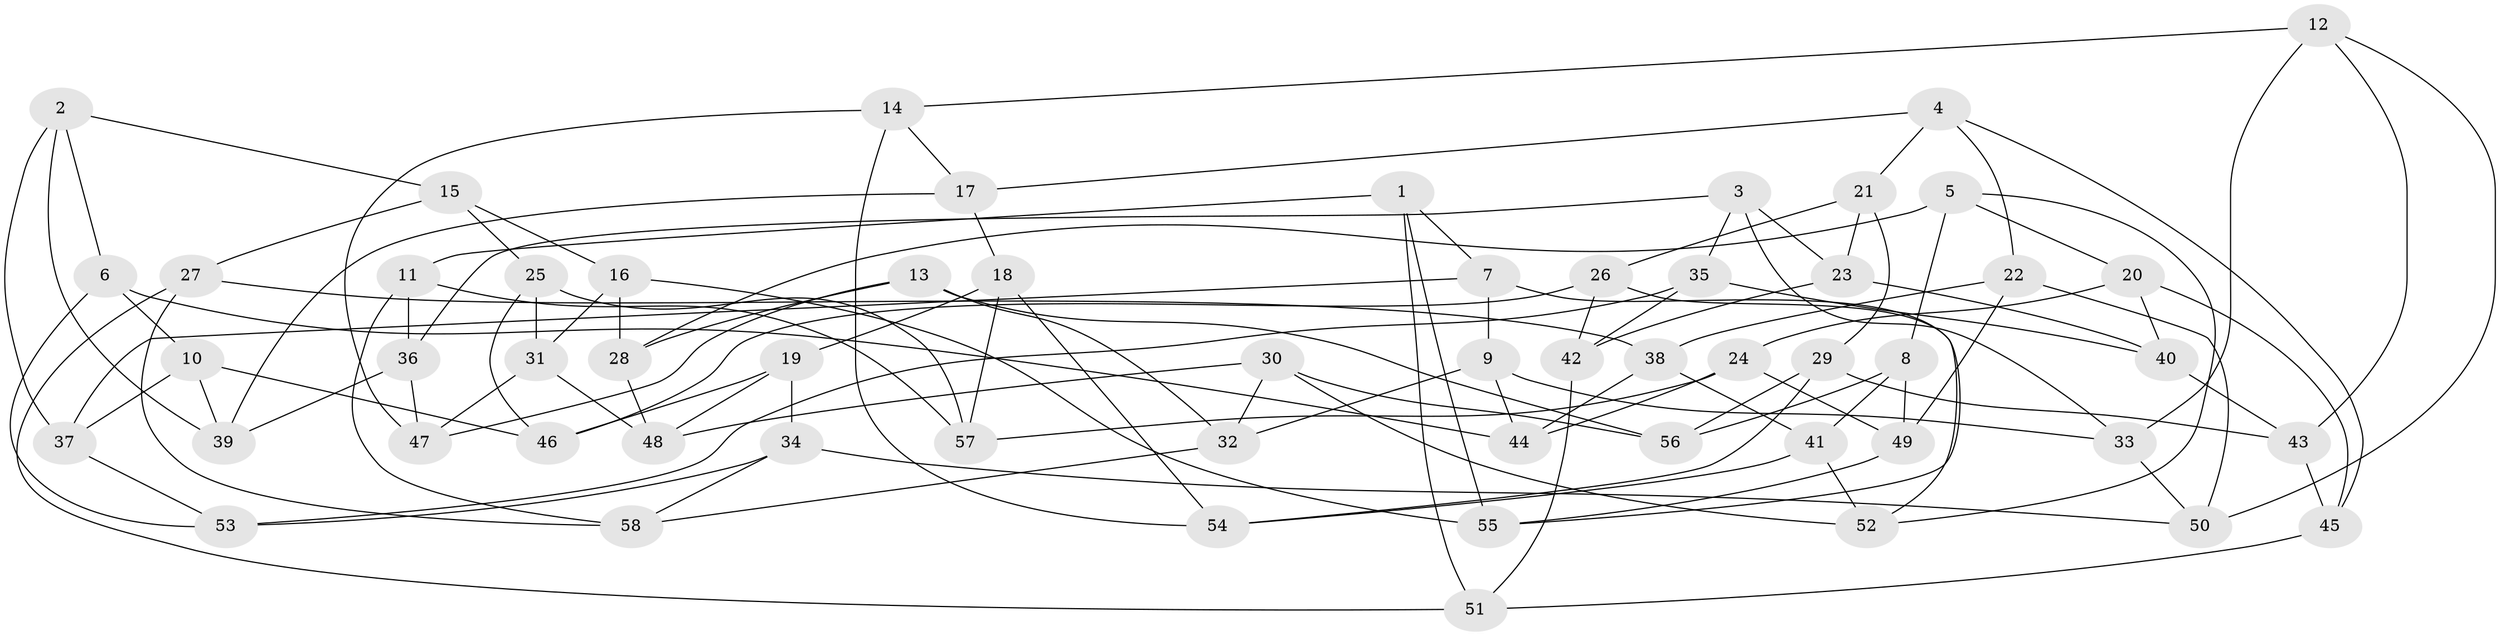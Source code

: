 // coarse degree distribution, {6: 0.375, 4: 0.525, 5: 0.075, 3: 0.025}
// Generated by graph-tools (version 1.1) at 2025/24/03/03/25 07:24:23]
// undirected, 58 vertices, 116 edges
graph export_dot {
graph [start="1"]
  node [color=gray90,style=filled];
  1;
  2;
  3;
  4;
  5;
  6;
  7;
  8;
  9;
  10;
  11;
  12;
  13;
  14;
  15;
  16;
  17;
  18;
  19;
  20;
  21;
  22;
  23;
  24;
  25;
  26;
  27;
  28;
  29;
  30;
  31;
  32;
  33;
  34;
  35;
  36;
  37;
  38;
  39;
  40;
  41;
  42;
  43;
  44;
  45;
  46;
  47;
  48;
  49;
  50;
  51;
  52;
  53;
  54;
  55;
  56;
  57;
  58;
  1 -- 7;
  1 -- 51;
  1 -- 55;
  1 -- 11;
  2 -- 37;
  2 -- 39;
  2 -- 6;
  2 -- 15;
  3 -- 35;
  3 -- 33;
  3 -- 23;
  3 -- 36;
  4 -- 45;
  4 -- 22;
  4 -- 21;
  4 -- 17;
  5 -- 8;
  5 -- 28;
  5 -- 20;
  5 -- 52;
  6 -- 53;
  6 -- 44;
  6 -- 10;
  7 -- 9;
  7 -- 37;
  7 -- 52;
  8 -- 41;
  8 -- 49;
  8 -- 56;
  9 -- 33;
  9 -- 32;
  9 -- 44;
  10 -- 37;
  10 -- 39;
  10 -- 46;
  11 -- 36;
  11 -- 57;
  11 -- 58;
  12 -- 33;
  12 -- 43;
  12 -- 14;
  12 -- 50;
  13 -- 28;
  13 -- 47;
  13 -- 56;
  13 -- 32;
  14 -- 47;
  14 -- 17;
  14 -- 54;
  15 -- 16;
  15 -- 25;
  15 -- 27;
  16 -- 31;
  16 -- 55;
  16 -- 28;
  17 -- 39;
  17 -- 18;
  18 -- 19;
  18 -- 54;
  18 -- 57;
  19 -- 34;
  19 -- 48;
  19 -- 46;
  20 -- 24;
  20 -- 45;
  20 -- 40;
  21 -- 29;
  21 -- 26;
  21 -- 23;
  22 -- 50;
  22 -- 38;
  22 -- 49;
  23 -- 42;
  23 -- 40;
  24 -- 57;
  24 -- 44;
  24 -- 49;
  25 -- 31;
  25 -- 46;
  25 -- 57;
  26 -- 46;
  26 -- 42;
  26 -- 55;
  27 -- 51;
  27 -- 38;
  27 -- 58;
  28 -- 48;
  29 -- 43;
  29 -- 54;
  29 -- 56;
  30 -- 52;
  30 -- 56;
  30 -- 32;
  30 -- 48;
  31 -- 47;
  31 -- 48;
  32 -- 58;
  33 -- 50;
  34 -- 53;
  34 -- 50;
  34 -- 58;
  35 -- 40;
  35 -- 42;
  35 -- 53;
  36 -- 39;
  36 -- 47;
  37 -- 53;
  38 -- 41;
  38 -- 44;
  40 -- 43;
  41 -- 52;
  41 -- 54;
  42 -- 51;
  43 -- 45;
  45 -- 51;
  49 -- 55;
}
